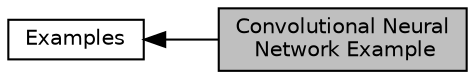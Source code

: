 digraph "Convolutional Neural Network Example"
{
  edge [fontname="Helvetica",fontsize="10",labelfontname="Helvetica",labelfontsize="10"];
  node [fontname="Helvetica",fontsize="10",shape=box];
  rankdir=LR;
  Node2 [label="Examples",height=0.2,width=0.4,color="black", fillcolor="white", style="filled",URL="$group__group_examples.html",tooltip=" "];
  Node1 [label="Convolutional Neural\l Network Example",height=0.2,width=0.4,color="black", fillcolor="grey75", style="filled", fontcolor="black",tooltip=" "];
  Node2->Node1 [shape=plaintext, dir="back", style="solid"];
}
